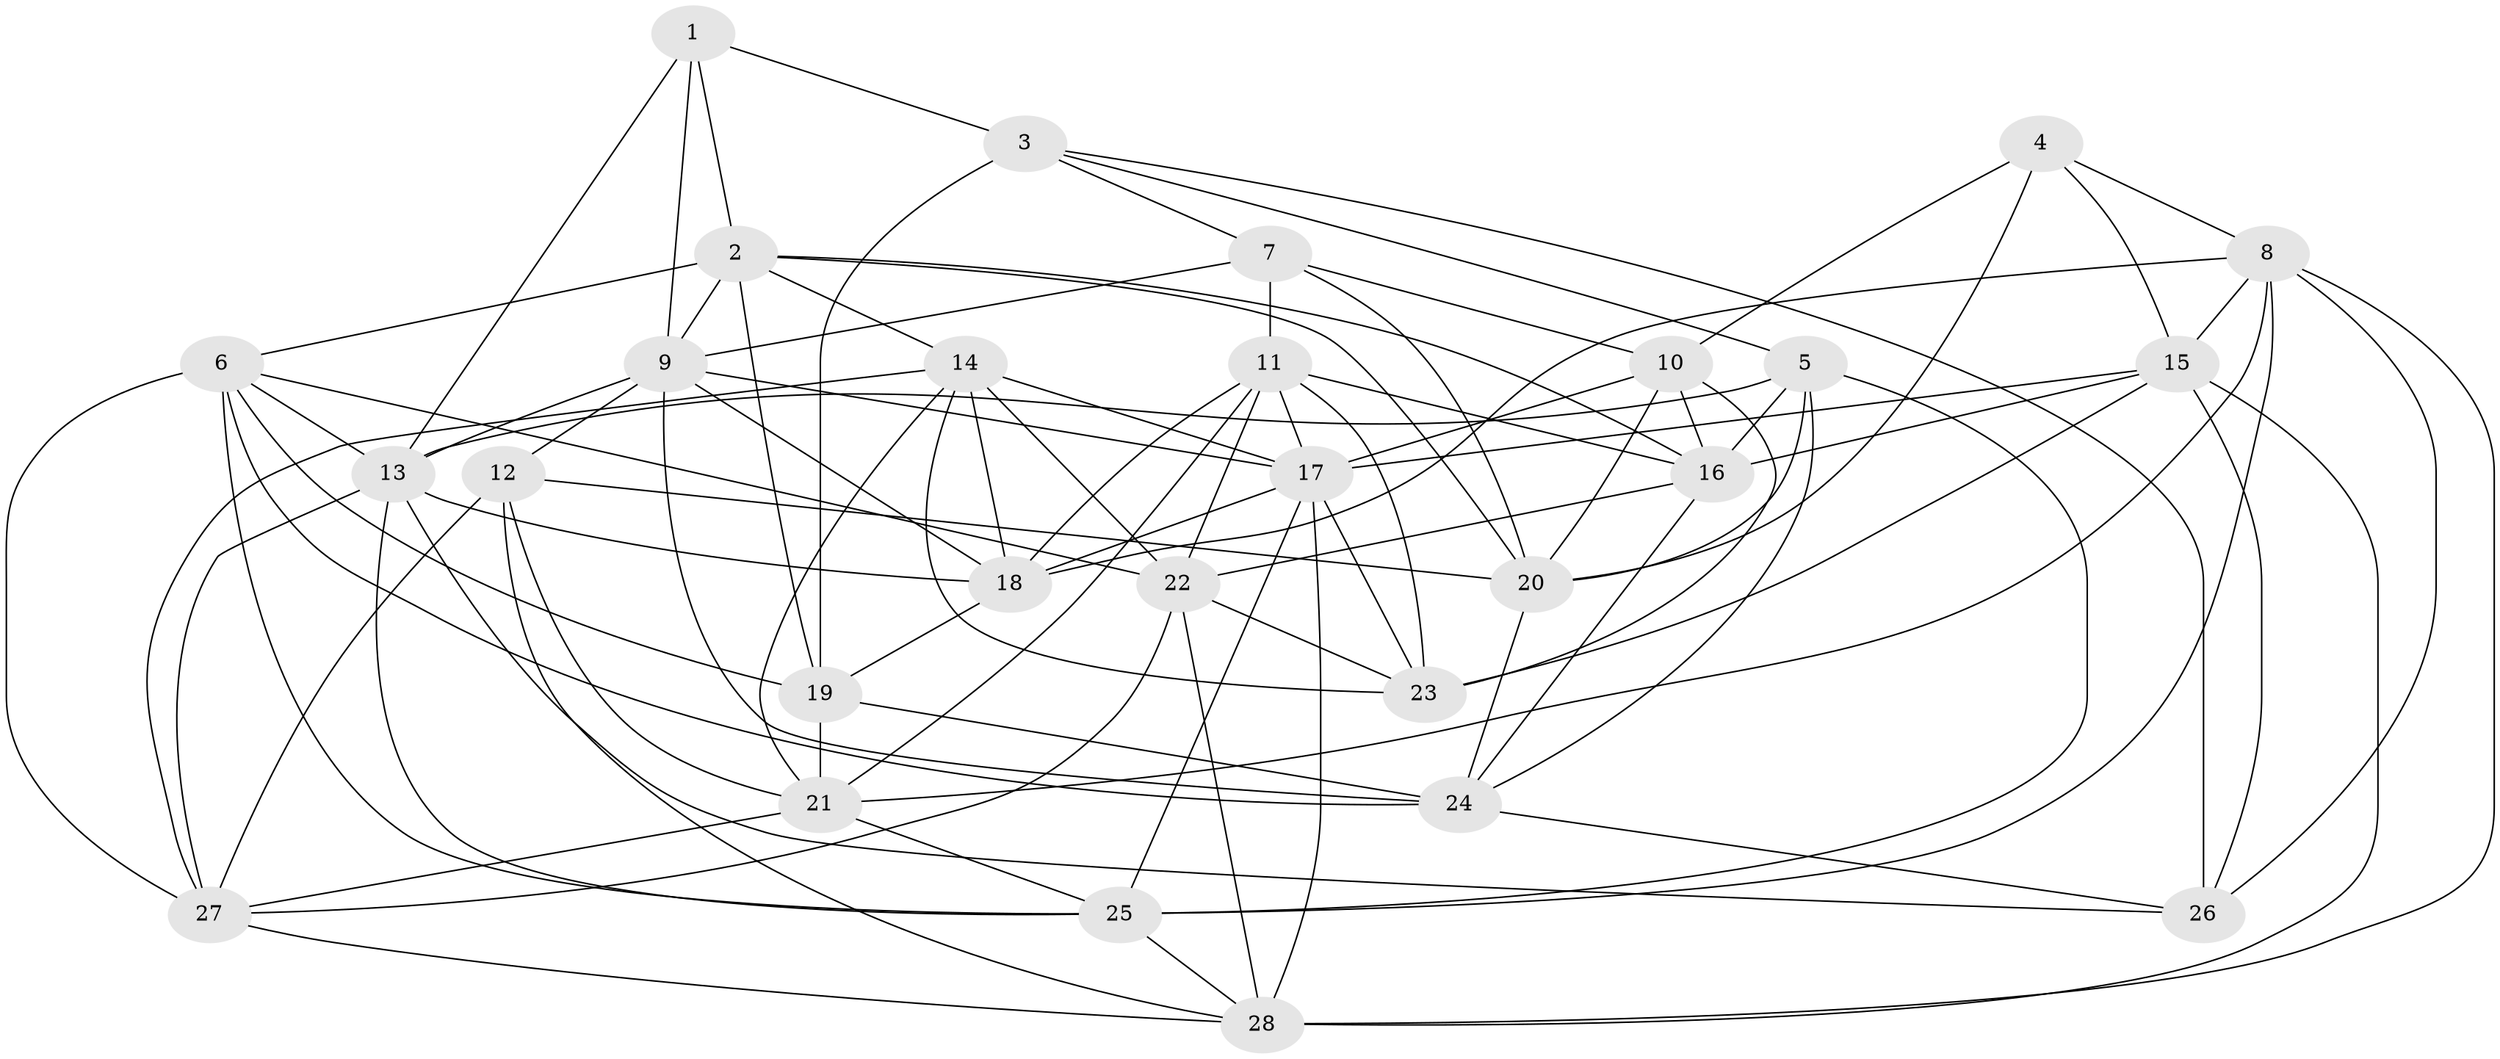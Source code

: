 // original degree distribution, {4: 1.0}
// Generated by graph-tools (version 1.1) at 2025/38/03/04/25 23:38:06]
// undirected, 28 vertices, 91 edges
graph export_dot {
  node [color=gray90,style=filled];
  1;
  2;
  3;
  4;
  5;
  6;
  7;
  8;
  9;
  10;
  11;
  12;
  13;
  14;
  15;
  16;
  17;
  18;
  19;
  20;
  21;
  22;
  23;
  24;
  25;
  26;
  27;
  28;
  1 -- 2 [weight=1.0];
  1 -- 3 [weight=1.0];
  1 -- 9 [weight=1.0];
  1 -- 13 [weight=1.0];
  2 -- 6 [weight=1.0];
  2 -- 9 [weight=1.0];
  2 -- 14 [weight=1.0];
  2 -- 16 [weight=1.0];
  2 -- 19 [weight=2.0];
  2 -- 20 [weight=1.0];
  3 -- 5 [weight=1.0];
  3 -- 7 [weight=1.0];
  3 -- 19 [weight=3.0];
  3 -- 26 [weight=2.0];
  4 -- 8 [weight=1.0];
  4 -- 10 [weight=1.0];
  4 -- 15 [weight=1.0];
  4 -- 20 [weight=1.0];
  5 -- 13 [weight=1.0];
  5 -- 16 [weight=1.0];
  5 -- 20 [weight=1.0];
  5 -- 24 [weight=1.0];
  5 -- 25 [weight=1.0];
  6 -- 13 [weight=1.0];
  6 -- 19 [weight=1.0];
  6 -- 22 [weight=1.0];
  6 -- 24 [weight=2.0];
  6 -- 25 [weight=1.0];
  6 -- 27 [weight=1.0];
  7 -- 9 [weight=1.0];
  7 -- 10 [weight=1.0];
  7 -- 11 [weight=2.0];
  7 -- 20 [weight=1.0];
  8 -- 15 [weight=1.0];
  8 -- 18 [weight=2.0];
  8 -- 21 [weight=1.0];
  8 -- 25 [weight=2.0];
  8 -- 26 [weight=2.0];
  8 -- 28 [weight=1.0];
  9 -- 12 [weight=1.0];
  9 -- 13 [weight=1.0];
  9 -- 17 [weight=1.0];
  9 -- 18 [weight=1.0];
  9 -- 24 [weight=1.0];
  10 -- 16 [weight=1.0];
  10 -- 17 [weight=1.0];
  10 -- 20 [weight=1.0];
  10 -- 23 [weight=1.0];
  11 -- 16 [weight=1.0];
  11 -- 17 [weight=1.0];
  11 -- 18 [weight=1.0];
  11 -- 21 [weight=1.0];
  11 -- 22 [weight=2.0];
  11 -- 23 [weight=2.0];
  12 -- 20 [weight=2.0];
  12 -- 21 [weight=1.0];
  12 -- 27 [weight=1.0];
  12 -- 28 [weight=1.0];
  13 -- 18 [weight=1.0];
  13 -- 25 [weight=1.0];
  13 -- 26 [weight=2.0];
  13 -- 27 [weight=2.0];
  14 -- 17 [weight=1.0];
  14 -- 18 [weight=1.0];
  14 -- 21 [weight=1.0];
  14 -- 22 [weight=2.0];
  14 -- 23 [weight=1.0];
  14 -- 27 [weight=1.0];
  15 -- 16 [weight=1.0];
  15 -- 17 [weight=1.0];
  15 -- 23 [weight=1.0];
  15 -- 26 [weight=1.0];
  15 -- 28 [weight=2.0];
  16 -- 22 [weight=2.0];
  16 -- 24 [weight=1.0];
  17 -- 18 [weight=1.0];
  17 -- 23 [weight=2.0];
  17 -- 25 [weight=1.0];
  17 -- 28 [weight=1.0];
  18 -- 19 [weight=1.0];
  19 -- 21 [weight=2.0];
  19 -- 24 [weight=1.0];
  20 -- 24 [weight=1.0];
  21 -- 25 [weight=1.0];
  21 -- 27 [weight=1.0];
  22 -- 23 [weight=1.0];
  22 -- 27 [weight=1.0];
  22 -- 28 [weight=1.0];
  24 -- 26 [weight=1.0];
  25 -- 28 [weight=1.0];
  27 -- 28 [weight=1.0];
}
